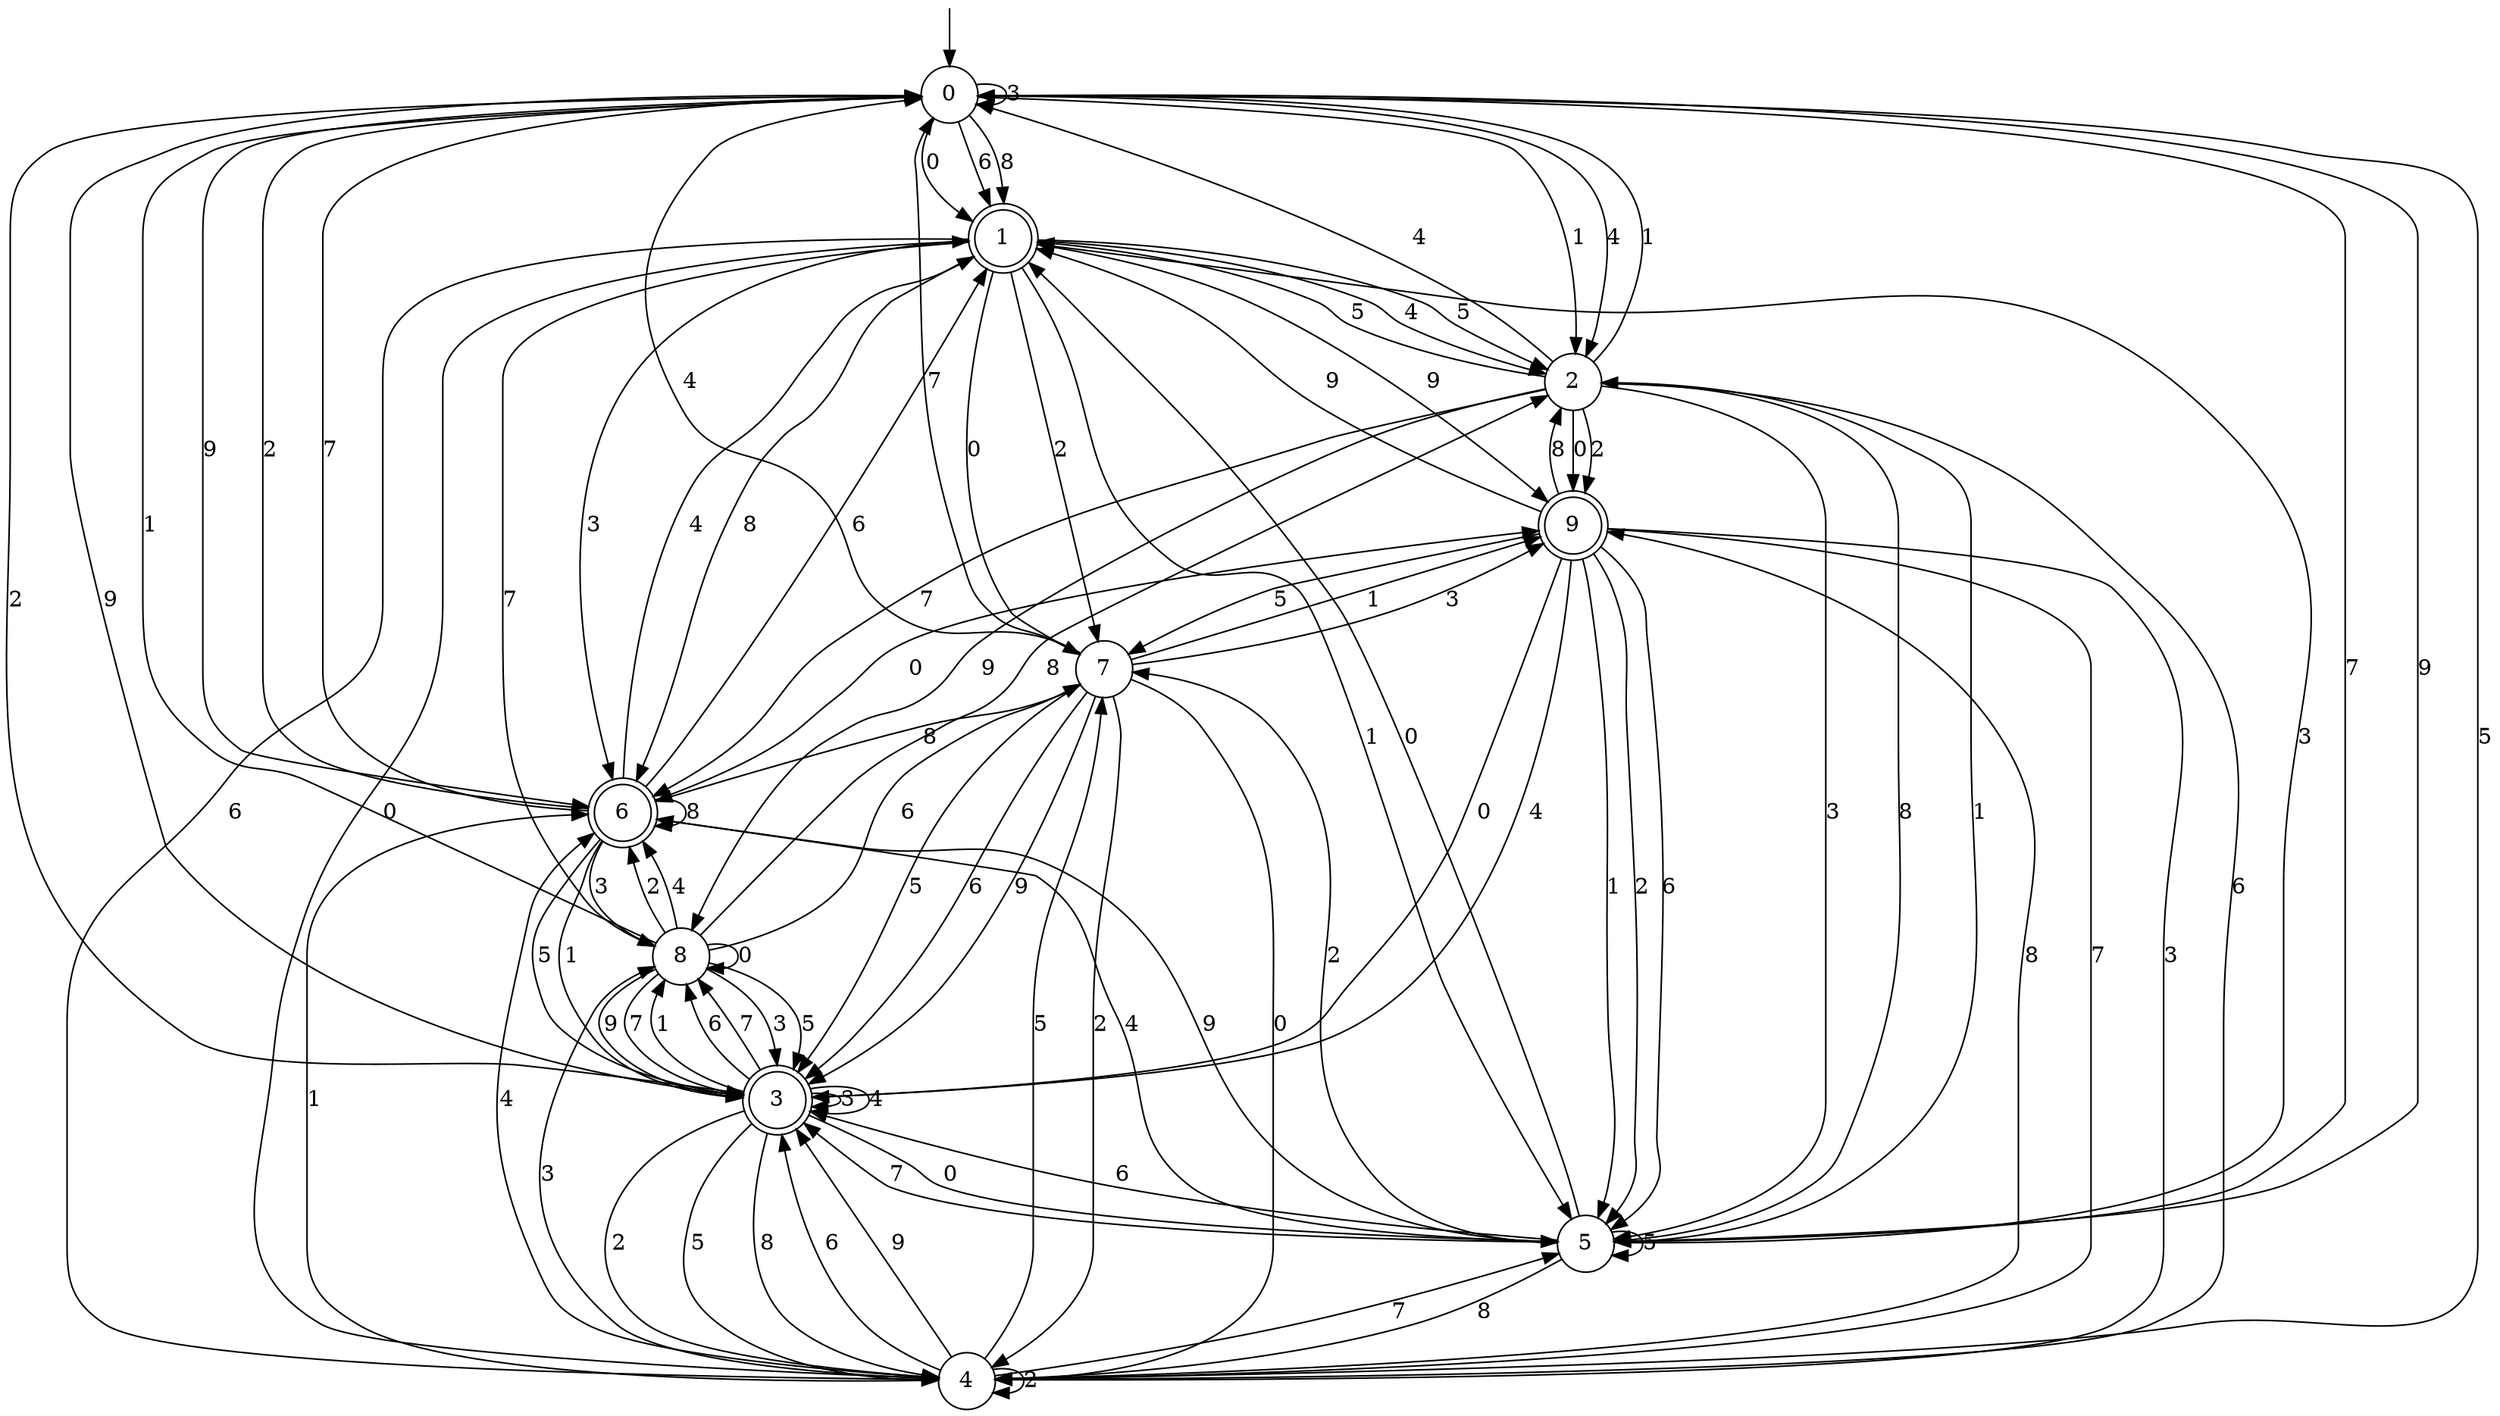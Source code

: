digraph g {

	s0 [shape="circle" label="0"];
	s1 [shape="doublecircle" label="1"];
	s2 [shape="circle" label="2"];
	s3 [shape="doublecircle" label="3"];
	s4 [shape="circle" label="4"];
	s5 [shape="circle" label="5"];
	s6 [shape="doublecircle" label="6"];
	s7 [shape="circle" label="7"];
	s8 [shape="circle" label="8"];
	s9 [shape="doublecircle" label="9"];
	s0 -> s1 [label="0"];
	s0 -> s2 [label="1"];
	s0 -> s3 [label="2"];
	s0 -> s0 [label="3"];
	s0 -> s2 [label="4"];
	s0 -> s4 [label="5"];
	s0 -> s1 [label="6"];
	s0 -> s5 [label="7"];
	s0 -> s1 [label="8"];
	s0 -> s6 [label="9"];
	s1 -> s7 [label="0"];
	s1 -> s5 [label="1"];
	s1 -> s7 [label="2"];
	s1 -> s6 [label="3"];
	s1 -> s2 [label="4"];
	s1 -> s2 [label="5"];
	s1 -> s4 [label="6"];
	s1 -> s8 [label="7"];
	s1 -> s6 [label="8"];
	s1 -> s9 [label="9"];
	s2 -> s9 [label="0"];
	s2 -> s0 [label="1"];
	s2 -> s9 [label="2"];
	s2 -> s5 [label="3"];
	s2 -> s0 [label="4"];
	s2 -> s1 [label="5"];
	s2 -> s4 [label="6"];
	s2 -> s6 [label="7"];
	s2 -> s5 [label="8"];
	s2 -> s8 [label="9"];
	s3 -> s5 [label="0"];
	s3 -> s8 [label="1"];
	s3 -> s4 [label="2"];
	s3 -> s3 [label="3"];
	s3 -> s3 [label="4"];
	s3 -> s4 [label="5"];
	s3 -> s8 [label="6"];
	s3 -> s8 [label="7"];
	s3 -> s4 [label="8"];
	s3 -> s0 [label="9"];
	s4 -> s1 [label="0"];
	s4 -> s6 [label="1"];
	s4 -> s4 [label="2"];
	s4 -> s8 [label="3"];
	s4 -> s6 [label="4"];
	s4 -> s7 [label="5"];
	s4 -> s3 [label="6"];
	s4 -> s5 [label="7"];
	s4 -> s9 [label="8"];
	s4 -> s3 [label="9"];
	s5 -> s1 [label="0"];
	s5 -> s2 [label="1"];
	s5 -> s7 [label="2"];
	s5 -> s1 [label="3"];
	s5 -> s6 [label="4"];
	s5 -> s5 [label="5"];
	s5 -> s3 [label="6"];
	s5 -> s3 [label="7"];
	s5 -> s4 [label="8"];
	s5 -> s0 [label="9"];
	s6 -> s9 [label="0"];
	s6 -> s3 [label="1"];
	s6 -> s0 [label="2"];
	s6 -> s8 [label="3"];
	s6 -> s1 [label="4"];
	s6 -> s3 [label="5"];
	s6 -> s1 [label="6"];
	s6 -> s0 [label="7"];
	s6 -> s6 [label="8"];
	s6 -> s5 [label="9"];
	s7 -> s4 [label="0"];
	s7 -> s9 [label="1"];
	s7 -> s4 [label="2"];
	s7 -> s9 [label="3"];
	s7 -> s0 [label="4"];
	s7 -> s3 [label="5"];
	s7 -> s3 [label="6"];
	s7 -> s0 [label="7"];
	s7 -> s6 [label="8"];
	s7 -> s3 [label="9"];
	s8 -> s8 [label="0"];
	s8 -> s0 [label="1"];
	s8 -> s6 [label="2"];
	s8 -> s3 [label="3"];
	s8 -> s6 [label="4"];
	s8 -> s3 [label="5"];
	s8 -> s7 [label="6"];
	s8 -> s3 [label="7"];
	s8 -> s2 [label="8"];
	s8 -> s3 [label="9"];
	s9 -> s3 [label="0"];
	s9 -> s5 [label="1"];
	s9 -> s5 [label="2"];
	s9 -> s4 [label="3"];
	s9 -> s3 [label="4"];
	s9 -> s7 [label="5"];
	s9 -> s5 [label="6"];
	s9 -> s4 [label="7"];
	s9 -> s2 [label="8"];
	s9 -> s1 [label="9"];

__start0 [label="" shape="none" width="0" height="0"];
__start0 -> s0;

}
